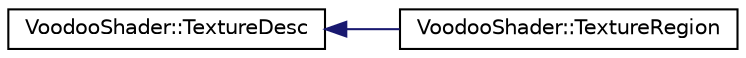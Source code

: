 digraph G
{
  edge [fontname="Helvetica",fontsize="10",labelfontname="Helvetica",labelfontsize="10"];
  node [fontname="Helvetica",fontsize="10",shape=record];
  rankdir="LR";
  Node1 [label="VoodooShader::TextureDesc",height=0.2,width=0.4,color="black", fillcolor="white", style="filled",URL="$struct_voodoo_shader_1_1_texture_desc.html",tooltip="Describes a texture, including size and format."];
  Node1 -> Node2 [dir="back",color="midnightblue",fontsize="10",style="solid",fontname="Helvetica"];
  Node2 [label="VoodooShader::TextureRegion",height=0.2,width=0.4,color="black", fillcolor="white", style="filled",URL="$struct_voodoo_shader_1_1_texture_region.html",tooltip="Describes a portion of a texture."];
}
